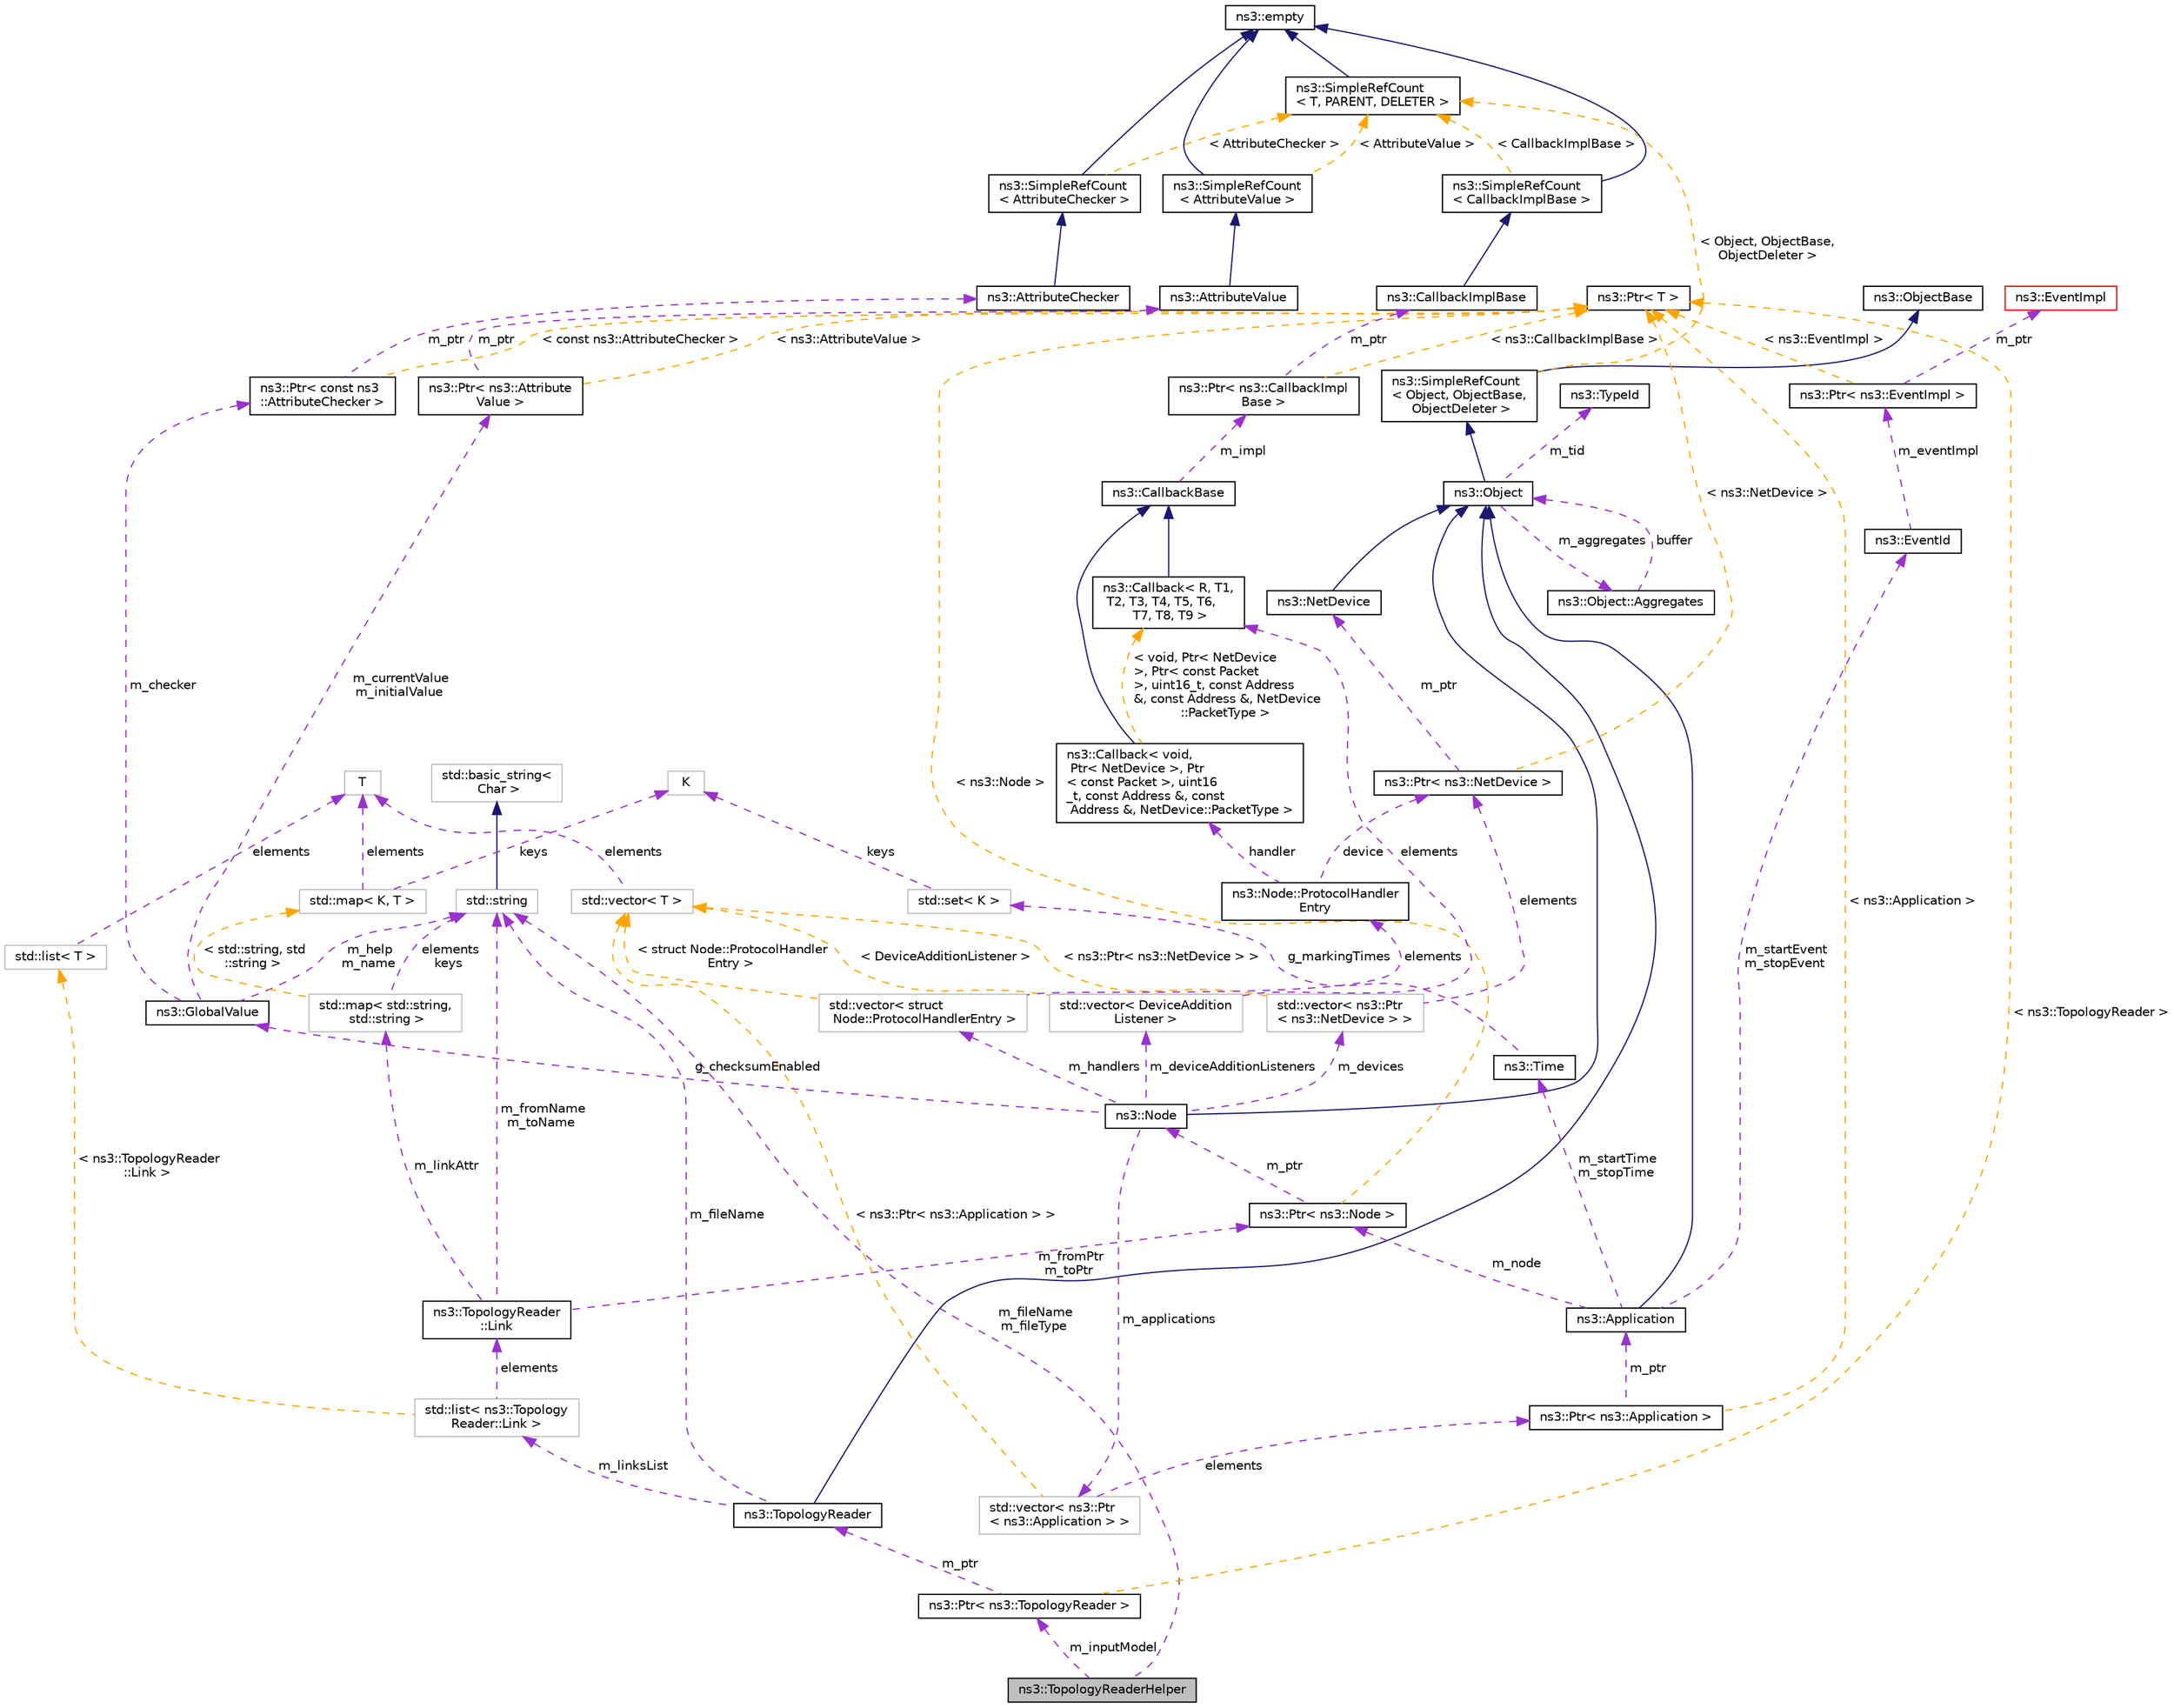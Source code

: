 digraph "ns3::TopologyReaderHelper"
{
 // LATEX_PDF_SIZE
  edge [fontname="Helvetica",fontsize="10",labelfontname="Helvetica",labelfontsize="10"];
  node [fontname="Helvetica",fontsize="10",shape=record];
  Node1 [label="ns3::TopologyReaderHelper",height=0.2,width=0.4,color="black", fillcolor="grey75", style="filled", fontcolor="black",tooltip="Helper class which makes it easier to configure and use a generic TopologyReader."];
  Node2 -> Node1 [dir="back",color="darkorchid3",fontsize="10",style="dashed",label=" m_fileName\nm_fileType" ,fontname="Helvetica"];
  Node2 [label="std::string",height=0.2,width=0.4,color="grey75", fillcolor="white", style="filled",tooltip=" "];
  Node3 -> Node2 [dir="back",color="midnightblue",fontsize="10",style="solid",fontname="Helvetica"];
  Node3 [label="std::basic_string\<\l Char \>",height=0.2,width=0.4,color="grey75", fillcolor="white", style="filled",tooltip=" "];
  Node4 -> Node1 [dir="back",color="darkorchid3",fontsize="10",style="dashed",label=" m_inputModel" ,fontname="Helvetica"];
  Node4 [label="ns3::Ptr\< ns3::TopologyReader \>",height=0.2,width=0.4,color="black", fillcolor="white", style="filled",URL="$classns3_1_1_ptr.html",tooltip=" "];
  Node5 -> Node4 [dir="back",color="darkorchid3",fontsize="10",style="dashed",label=" m_ptr" ,fontname="Helvetica"];
  Node5 [label="ns3::TopologyReader",height=0.2,width=0.4,color="black", fillcolor="white", style="filled",URL="$classns3_1_1_topology_reader.html",tooltip="Interface for input file readers management."];
  Node6 -> Node5 [dir="back",color="midnightblue",fontsize="10",style="solid",fontname="Helvetica"];
  Node6 [label="ns3::Object",height=0.2,width=0.4,color="black", fillcolor="white", style="filled",URL="$classns3_1_1_object.html",tooltip="A base class which provides memory management and object aggregation."];
  Node7 -> Node6 [dir="back",color="midnightblue",fontsize="10",style="solid",fontname="Helvetica"];
  Node7 [label="ns3::SimpleRefCount\l\< Object, ObjectBase,\l ObjectDeleter \>",height=0.2,width=0.4,color="black", fillcolor="white", style="filled",URL="$classns3_1_1_simple_ref_count.html",tooltip=" "];
  Node8 -> Node7 [dir="back",color="midnightblue",fontsize="10",style="solid",fontname="Helvetica"];
  Node8 [label="ns3::ObjectBase",height=0.2,width=0.4,color="black", fillcolor="white", style="filled",URL="$classns3_1_1_object_base.html",tooltip="Anchor the ns-3 type and attribute system."];
  Node9 -> Node7 [dir="back",color="orange",fontsize="10",style="dashed",label=" \< Object, ObjectBase,\l ObjectDeleter \>" ,fontname="Helvetica"];
  Node9 [label="ns3::SimpleRefCount\l\< T, PARENT, DELETER \>",height=0.2,width=0.4,color="black", fillcolor="white", style="filled",URL="$classns3_1_1_simple_ref_count.html",tooltip="A template-based reference counting class."];
  Node10 -> Node9 [dir="back",color="midnightblue",fontsize="10",style="solid",fontname="Helvetica"];
  Node10 [label="ns3::empty",height=0.2,width=0.4,color="black", fillcolor="white", style="filled",URL="$classns3_1_1empty.html",tooltip="make Callback use a separate empty type"];
  Node11 -> Node6 [dir="back",color="darkorchid3",fontsize="10",style="dashed",label=" m_tid" ,fontname="Helvetica"];
  Node11 [label="ns3::TypeId",height=0.2,width=0.4,color="black", fillcolor="white", style="filled",URL="$classns3_1_1_type_id.html",tooltip="a unique identifier for an interface."];
  Node12 -> Node6 [dir="back",color="darkorchid3",fontsize="10",style="dashed",label=" m_aggregates" ,fontname="Helvetica"];
  Node12 [label="ns3::Object::Aggregates",height=0.2,width=0.4,color="black", fillcolor="white", style="filled",URL="$structns3_1_1_object_1_1_aggregates.html",tooltip="The list of Objects aggregated to this one."];
  Node6 -> Node12 [dir="back",color="darkorchid3",fontsize="10",style="dashed",label=" buffer" ,fontname="Helvetica"];
  Node13 -> Node5 [dir="back",color="darkorchid3",fontsize="10",style="dashed",label=" m_linksList" ,fontname="Helvetica"];
  Node13 [label="std::list\< ns3::Topology\lReader::Link \>",height=0.2,width=0.4,color="grey75", fillcolor="white", style="filled",tooltip=" "];
  Node14 -> Node13 [dir="back",color="darkorchid3",fontsize="10",style="dashed",label=" elements" ,fontname="Helvetica"];
  Node14 [label="ns3::TopologyReader\l::Link",height=0.2,width=0.4,color="black", fillcolor="white", style="filled",URL="$classns3_1_1_topology_reader_1_1_link.html",tooltip="Inner class holding the details about a link between two nodes."];
  Node15 -> Node14 [dir="back",color="darkorchid3",fontsize="10",style="dashed",label=" m_fromPtr\nm_toPtr" ,fontname="Helvetica"];
  Node15 [label="ns3::Ptr\< ns3::Node \>",height=0.2,width=0.4,color="black", fillcolor="white", style="filled",URL="$classns3_1_1_ptr.html",tooltip=" "];
  Node16 -> Node15 [dir="back",color="darkorchid3",fontsize="10",style="dashed",label=" m_ptr" ,fontname="Helvetica"];
  Node16 [label="ns3::Node",height=0.2,width=0.4,color="black", fillcolor="white", style="filled",URL="$classns3_1_1_node.html",tooltip="A network Node."];
  Node6 -> Node16 [dir="back",color="midnightblue",fontsize="10",style="solid",fontname="Helvetica"];
  Node17 -> Node16 [dir="back",color="darkorchid3",fontsize="10",style="dashed",label=" m_applications" ,fontname="Helvetica"];
  Node17 [label="std::vector\< ns3::Ptr\l\< ns3::Application \> \>",height=0.2,width=0.4,color="grey75", fillcolor="white", style="filled",tooltip=" "];
  Node18 -> Node17 [dir="back",color="darkorchid3",fontsize="10",style="dashed",label=" elements" ,fontname="Helvetica"];
  Node18 [label="ns3::Ptr\< ns3::Application \>",height=0.2,width=0.4,color="black", fillcolor="white", style="filled",URL="$classns3_1_1_ptr.html",tooltip=" "];
  Node19 -> Node18 [dir="back",color="darkorchid3",fontsize="10",style="dashed",label=" m_ptr" ,fontname="Helvetica"];
  Node19 [label="ns3::Application",height=0.2,width=0.4,color="black", fillcolor="white", style="filled",URL="$classns3_1_1_application.html",tooltip="The base class for all ns3 applications."];
  Node6 -> Node19 [dir="back",color="midnightblue",fontsize="10",style="solid",fontname="Helvetica"];
  Node20 -> Node19 [dir="back",color="darkorchid3",fontsize="10",style="dashed",label=" m_startEvent\nm_stopEvent" ,fontname="Helvetica"];
  Node20 [label="ns3::EventId",height=0.2,width=0.4,color="black", fillcolor="white", style="filled",URL="$classns3_1_1_event_id.html",tooltip="An identifier for simulation events."];
  Node21 -> Node20 [dir="back",color="darkorchid3",fontsize="10",style="dashed",label=" m_eventImpl" ,fontname="Helvetica"];
  Node21 [label="ns3::Ptr\< ns3::EventImpl \>",height=0.2,width=0.4,color="black", fillcolor="white", style="filled",URL="$classns3_1_1_ptr.html",tooltip=" "];
  Node22 -> Node21 [dir="back",color="darkorchid3",fontsize="10",style="dashed",label=" m_ptr" ,fontname="Helvetica"];
  Node22 [label="ns3::EventImpl",height=0.2,width=0.4,color="red", fillcolor="white", style="filled",URL="$classns3_1_1_event_impl.html",tooltip="A simulation event."];
  Node24 -> Node21 [dir="back",color="orange",fontsize="10",style="dashed",label=" \< ns3::EventImpl \>" ,fontname="Helvetica"];
  Node24 [label="ns3::Ptr\< T \>",height=0.2,width=0.4,color="black", fillcolor="white", style="filled",URL="$classns3_1_1_ptr.html",tooltip="Smart pointer class similar to boost::intrusive_ptr."];
  Node15 -> Node19 [dir="back",color="darkorchid3",fontsize="10",style="dashed",label=" m_node" ,fontname="Helvetica"];
  Node25 -> Node19 [dir="back",color="darkorchid3",fontsize="10",style="dashed",label=" m_startTime\nm_stopTime" ,fontname="Helvetica"];
  Node25 [label="ns3::Time",height=0.2,width=0.4,color="black", fillcolor="white", style="filled",URL="$classns3_1_1_time.html",tooltip="Simulation virtual time values and global simulation resolution."];
  Node26 -> Node25 [dir="back",color="darkorchid3",fontsize="10",style="dashed",label=" g_markingTimes" ,fontname="Helvetica"];
  Node26 [label="std::set\< K \>",height=0.2,width=0.4,color="grey75", fillcolor="white", style="filled",tooltip=" "];
  Node27 -> Node26 [dir="back",color="darkorchid3",fontsize="10",style="dashed",label=" keys" ,fontname="Helvetica"];
  Node27 [label="K",height=0.2,width=0.4,color="grey75", fillcolor="white", style="filled",tooltip=" "];
  Node24 -> Node18 [dir="back",color="orange",fontsize="10",style="dashed",label=" \< ns3::Application \>" ,fontname="Helvetica"];
  Node28 -> Node17 [dir="back",color="orange",fontsize="10",style="dashed",label=" \< ns3::Ptr\< ns3::Application \> \>" ,fontname="Helvetica"];
  Node28 [label="std::vector\< T \>",height=0.2,width=0.4,color="grey75", fillcolor="white", style="filled",tooltip=" "];
  Node29 -> Node28 [dir="back",color="darkorchid3",fontsize="10",style="dashed",label=" elements" ,fontname="Helvetica"];
  Node29 [label="T",height=0.2,width=0.4,color="grey75", fillcolor="white", style="filled",tooltip=" "];
  Node30 -> Node16 [dir="back",color="darkorchid3",fontsize="10",style="dashed",label=" m_devices" ,fontname="Helvetica"];
  Node30 [label="std::vector\< ns3::Ptr\l\< ns3::NetDevice \> \>",height=0.2,width=0.4,color="grey75", fillcolor="white", style="filled",tooltip=" "];
  Node31 -> Node30 [dir="back",color="darkorchid3",fontsize="10",style="dashed",label=" elements" ,fontname="Helvetica"];
  Node31 [label="ns3::Ptr\< ns3::NetDevice \>",height=0.2,width=0.4,color="black", fillcolor="white", style="filled",URL="$classns3_1_1_ptr.html",tooltip=" "];
  Node32 -> Node31 [dir="back",color="darkorchid3",fontsize="10",style="dashed",label=" m_ptr" ,fontname="Helvetica"];
  Node32 [label="ns3::NetDevice",height=0.2,width=0.4,color="black", fillcolor="white", style="filled",URL="$classns3_1_1_net_device.html",tooltip="Network layer to device interface."];
  Node6 -> Node32 [dir="back",color="midnightblue",fontsize="10",style="solid",fontname="Helvetica"];
  Node24 -> Node31 [dir="back",color="orange",fontsize="10",style="dashed",label=" \< ns3::NetDevice \>" ,fontname="Helvetica"];
  Node28 -> Node30 [dir="back",color="orange",fontsize="10",style="dashed",label=" \< ns3::Ptr\< ns3::NetDevice \> \>" ,fontname="Helvetica"];
  Node33 -> Node16 [dir="back",color="darkorchid3",fontsize="10",style="dashed",label=" g_checksumEnabled" ,fontname="Helvetica"];
  Node33 [label="ns3::GlobalValue",height=0.2,width=0.4,color="black", fillcolor="white", style="filled",URL="$classns3_1_1_global_value.html",tooltip="Hold a so-called 'global value'."];
  Node34 -> Node33 [dir="back",color="darkorchid3",fontsize="10",style="dashed",label=" m_currentValue\nm_initialValue" ,fontname="Helvetica"];
  Node34 [label="ns3::Ptr\< ns3::Attribute\lValue \>",height=0.2,width=0.4,color="black", fillcolor="white", style="filled",URL="$classns3_1_1_ptr.html",tooltip=" "];
  Node35 -> Node34 [dir="back",color="darkorchid3",fontsize="10",style="dashed",label=" m_ptr" ,fontname="Helvetica"];
  Node35 [label="ns3::AttributeValue",height=0.2,width=0.4,color="black", fillcolor="white", style="filled",URL="$classns3_1_1_attribute_value.html",tooltip="Hold a value for an Attribute."];
  Node36 -> Node35 [dir="back",color="midnightblue",fontsize="10",style="solid",fontname="Helvetica"];
  Node36 [label="ns3::SimpleRefCount\l\< AttributeValue \>",height=0.2,width=0.4,color="black", fillcolor="white", style="filled",URL="$classns3_1_1_simple_ref_count.html",tooltip=" "];
  Node10 -> Node36 [dir="back",color="midnightblue",fontsize="10",style="solid",fontname="Helvetica"];
  Node9 -> Node36 [dir="back",color="orange",fontsize="10",style="dashed",label=" \< AttributeValue \>" ,fontname="Helvetica"];
  Node24 -> Node34 [dir="back",color="orange",fontsize="10",style="dashed",label=" \< ns3::AttributeValue \>" ,fontname="Helvetica"];
  Node2 -> Node33 [dir="back",color="darkorchid3",fontsize="10",style="dashed",label=" m_help\nm_name" ,fontname="Helvetica"];
  Node37 -> Node33 [dir="back",color="darkorchid3",fontsize="10",style="dashed",label=" m_checker" ,fontname="Helvetica"];
  Node37 [label="ns3::Ptr\< const ns3\l::AttributeChecker \>",height=0.2,width=0.4,color="black", fillcolor="white", style="filled",URL="$classns3_1_1_ptr.html",tooltip=" "];
  Node38 -> Node37 [dir="back",color="darkorchid3",fontsize="10",style="dashed",label=" m_ptr" ,fontname="Helvetica"];
  Node38 [label="ns3::AttributeChecker",height=0.2,width=0.4,color="black", fillcolor="white", style="filled",URL="$classns3_1_1_attribute_checker.html",tooltip="Represent the type of an attribute."];
  Node39 -> Node38 [dir="back",color="midnightblue",fontsize="10",style="solid",fontname="Helvetica"];
  Node39 [label="ns3::SimpleRefCount\l\< AttributeChecker \>",height=0.2,width=0.4,color="black", fillcolor="white", style="filled",URL="$classns3_1_1_simple_ref_count.html",tooltip=" "];
  Node10 -> Node39 [dir="back",color="midnightblue",fontsize="10",style="solid",fontname="Helvetica"];
  Node9 -> Node39 [dir="back",color="orange",fontsize="10",style="dashed",label=" \< AttributeChecker \>" ,fontname="Helvetica"];
  Node24 -> Node37 [dir="back",color="orange",fontsize="10",style="dashed",label=" \< const ns3::AttributeChecker \>" ,fontname="Helvetica"];
  Node40 -> Node16 [dir="back",color="darkorchid3",fontsize="10",style="dashed",label=" m_handlers" ,fontname="Helvetica"];
  Node40 [label="std::vector\< struct\l Node::ProtocolHandlerEntry \>",height=0.2,width=0.4,color="grey75", fillcolor="white", style="filled",tooltip=" "];
  Node41 -> Node40 [dir="back",color="darkorchid3",fontsize="10",style="dashed",label=" elements" ,fontname="Helvetica"];
  Node41 [label="ns3::Node::ProtocolHandler\lEntry",height=0.2,width=0.4,color="black", fillcolor="white", style="filled",URL="$structns3_1_1_node_1_1_protocol_handler_entry.html",tooltip="Protocol handler entry."];
  Node42 -> Node41 [dir="back",color="darkorchid3",fontsize="10",style="dashed",label=" handler" ,fontname="Helvetica"];
  Node42 [label="ns3::Callback\< void,\l Ptr\< NetDevice \>, Ptr\l\< const Packet \>, uint16\l_t, const Address &, const\l Address &, NetDevice::PacketType \>",height=0.2,width=0.4,color="black", fillcolor="white", style="filled",URL="$classns3_1_1_callback.html",tooltip=" "];
  Node43 -> Node42 [dir="back",color="midnightblue",fontsize="10",style="solid",fontname="Helvetica"];
  Node43 [label="ns3::CallbackBase",height=0.2,width=0.4,color="black", fillcolor="white", style="filled",URL="$classns3_1_1_callback_base.html",tooltip="Base class for Callback class."];
  Node44 -> Node43 [dir="back",color="darkorchid3",fontsize="10",style="dashed",label=" m_impl" ,fontname="Helvetica"];
  Node44 [label="ns3::Ptr\< ns3::CallbackImpl\lBase \>",height=0.2,width=0.4,color="black", fillcolor="white", style="filled",URL="$classns3_1_1_ptr.html",tooltip=" "];
  Node45 -> Node44 [dir="back",color="darkorchid3",fontsize="10",style="dashed",label=" m_ptr" ,fontname="Helvetica"];
  Node45 [label="ns3::CallbackImplBase",height=0.2,width=0.4,color="black", fillcolor="white", style="filled",URL="$classns3_1_1_callback_impl_base.html",tooltip="Abstract base class for CallbackImpl Provides reference counting and equality test."];
  Node46 -> Node45 [dir="back",color="midnightblue",fontsize="10",style="solid",fontname="Helvetica"];
  Node46 [label="ns3::SimpleRefCount\l\< CallbackImplBase \>",height=0.2,width=0.4,color="black", fillcolor="white", style="filled",URL="$classns3_1_1_simple_ref_count.html",tooltip=" "];
  Node10 -> Node46 [dir="back",color="midnightblue",fontsize="10",style="solid",fontname="Helvetica"];
  Node9 -> Node46 [dir="back",color="orange",fontsize="10",style="dashed",label=" \< CallbackImplBase \>" ,fontname="Helvetica"];
  Node24 -> Node44 [dir="back",color="orange",fontsize="10",style="dashed",label=" \< ns3::CallbackImplBase \>" ,fontname="Helvetica"];
  Node47 -> Node42 [dir="back",color="orange",fontsize="10",style="dashed",label=" \< void, Ptr\< NetDevice\l \>, Ptr\< const Packet\l \>, uint16_t, const Address\l &, const Address &, NetDevice\l::PacketType \>" ,fontname="Helvetica"];
  Node47 [label="ns3::Callback\< R, T1,\l T2, T3, T4, T5, T6,\l T7, T8, T9 \>",height=0.2,width=0.4,color="black", fillcolor="white", style="filled",URL="$classns3_1_1_callback.html",tooltip="Callback template class."];
  Node43 -> Node47 [dir="back",color="midnightblue",fontsize="10",style="solid",fontname="Helvetica"];
  Node31 -> Node41 [dir="back",color="darkorchid3",fontsize="10",style="dashed",label=" device" ,fontname="Helvetica"];
  Node28 -> Node40 [dir="back",color="orange",fontsize="10",style="dashed",label=" \< struct Node::ProtocolHandler\lEntry \>" ,fontname="Helvetica"];
  Node48 -> Node16 [dir="back",color="darkorchid3",fontsize="10",style="dashed",label=" m_deviceAdditionListeners" ,fontname="Helvetica"];
  Node48 [label="std::vector\< DeviceAddition\lListener \>",height=0.2,width=0.4,color="grey75", fillcolor="white", style="filled",tooltip=" "];
  Node47 -> Node48 [dir="back",color="darkorchid3",fontsize="10",style="dashed",label=" elements" ,fontname="Helvetica"];
  Node28 -> Node48 [dir="back",color="orange",fontsize="10",style="dashed",label=" \< DeviceAdditionListener \>" ,fontname="Helvetica"];
  Node24 -> Node15 [dir="back",color="orange",fontsize="10",style="dashed",label=" \< ns3::Node \>" ,fontname="Helvetica"];
  Node49 -> Node14 [dir="back",color="darkorchid3",fontsize="10",style="dashed",label=" m_linkAttr" ,fontname="Helvetica"];
  Node49 [label="std::map\< std::string,\l std::string \>",height=0.2,width=0.4,color="grey75", fillcolor="white", style="filled",tooltip=" "];
  Node2 -> Node49 [dir="back",color="darkorchid3",fontsize="10",style="dashed",label=" elements\nkeys" ,fontname="Helvetica"];
  Node50 -> Node49 [dir="back",color="orange",fontsize="10",style="dashed",label=" \< std::string, std\l::string \>" ,fontname="Helvetica"];
  Node50 [label="std::map\< K, T \>",height=0.2,width=0.4,color="grey75", fillcolor="white", style="filled",tooltip=" "];
  Node27 -> Node50 [dir="back",color="darkorchid3",fontsize="10",style="dashed",label=" keys" ,fontname="Helvetica"];
  Node29 -> Node50 [dir="back",color="darkorchid3",fontsize="10",style="dashed",label=" elements" ,fontname="Helvetica"];
  Node2 -> Node14 [dir="back",color="darkorchid3",fontsize="10",style="dashed",label=" m_fromName\nm_toName" ,fontname="Helvetica"];
  Node51 -> Node13 [dir="back",color="orange",fontsize="10",style="dashed",label=" \< ns3::TopologyReader\l::Link \>" ,fontname="Helvetica"];
  Node51 [label="std::list\< T \>",height=0.2,width=0.4,color="grey75", fillcolor="white", style="filled",tooltip=" "];
  Node29 -> Node51 [dir="back",color="darkorchid3",fontsize="10",style="dashed",label=" elements" ,fontname="Helvetica"];
  Node2 -> Node5 [dir="back",color="darkorchid3",fontsize="10",style="dashed",label=" m_fileName" ,fontname="Helvetica"];
  Node24 -> Node4 [dir="back",color="orange",fontsize="10",style="dashed",label=" \< ns3::TopologyReader \>" ,fontname="Helvetica"];
}
